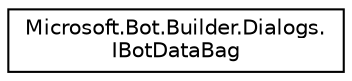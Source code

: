 digraph "Graphical Class Hierarchy"
{
  edge [fontname="Helvetica",fontsize="10",labelfontname="Helvetica",labelfontsize="10"];
  node [fontname="Helvetica",fontsize="10",shape=record];
  rankdir="LR";
  Node1 [label="Microsoft.Bot.Builder.Dialogs.\lIBotDataBag",height=0.2,width=0.4,color="black", fillcolor="white", style="filled",URL="$d7/dea/interface_microsoft_1_1_bot_1_1_builder_1_1_dialogs_1_1_i_bot_data_bag.html",tooltip="A property bag of bot data. "];
}
